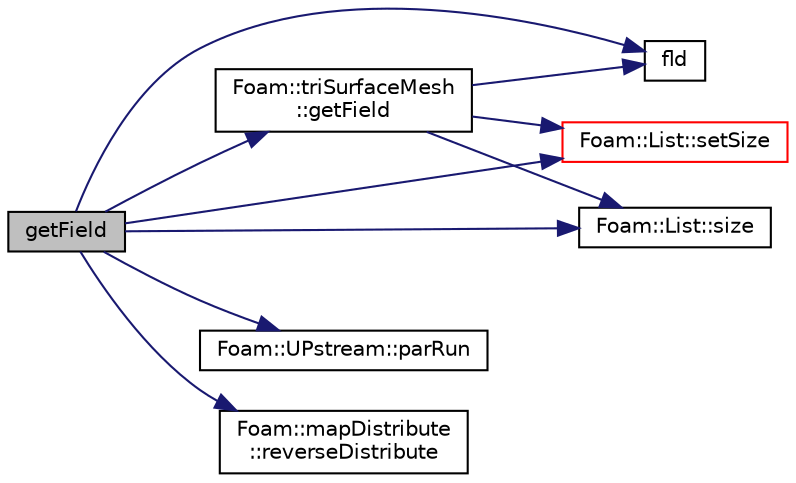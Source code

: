 digraph "getField"
{
  bgcolor="transparent";
  edge [fontname="Helvetica",fontsize="10",labelfontname="Helvetica",labelfontsize="10"];
  node [fontname="Helvetica",fontsize="10",shape=record];
  rankdir="LR";
  Node1 [label="getField",height=0.2,width=0.4,color="black", fillcolor="grey75", style="filled", fontcolor="black"];
  Node1 -> Node2 [color="midnightblue",fontsize="10",style="solid",fontname="Helvetica"];
  Node2 [label="fld",height=0.2,width=0.4,color="black",URL="$a04236.html#ad4512456f4da706b47fd304150561080"];
  Node1 -> Node3 [color="midnightblue",fontsize="10",style="solid",fontname="Helvetica"];
  Node3 [label="Foam::triSurfaceMesh\l::getField",height=0.2,width=0.4,color="black",URL="$a02672.html#a95e7ab4eb08b2aa21eea8803448f1c34",tooltip="WIP. From a set of hits (points and. "];
  Node3 -> Node4 [color="midnightblue",fontsize="10",style="solid",fontname="Helvetica"];
  Node4 [label="Foam::List::setSize",height=0.2,width=0.4,color="red",URL="$a01355.html#aedb985ffeaf1bdbfeccc2a8730405703",tooltip="Reset size of List. "];
  Node3 -> Node5 [color="midnightblue",fontsize="10",style="solid",fontname="Helvetica"];
  Node5 [label="Foam::List::size",height=0.2,width=0.4,color="black",URL="$a01355.html#a8a5f6fa29bd4b500caf186f60245b384",tooltip="Override size to be inconsistent with allocated storage. "];
  Node3 -> Node2 [color="midnightblue",fontsize="10",style="solid",fontname="Helvetica"];
  Node1 -> Node6 [color="midnightblue",fontsize="10",style="solid",fontname="Helvetica"];
  Node6 [label="Foam::UPstream::parRun",height=0.2,width=0.4,color="black",URL="$a02751.html#adbb27f04b5705440fb8b09f278059011",tooltip="Is this a parallel run? "];
  Node1 -> Node7 [color="midnightblue",fontsize="10",style="solid",fontname="Helvetica"];
  Node7 [label="Foam::mapDistribute\l::reverseDistribute",height=0.2,width=0.4,color="black",URL="$a01393.html#ae5978ec7d5cfaaa710d2266027280062",tooltip="Reverse distribute data using default commsType. "];
  Node1 -> Node4 [color="midnightblue",fontsize="10",style="solid",fontname="Helvetica"];
  Node1 -> Node5 [color="midnightblue",fontsize="10",style="solid",fontname="Helvetica"];
}
